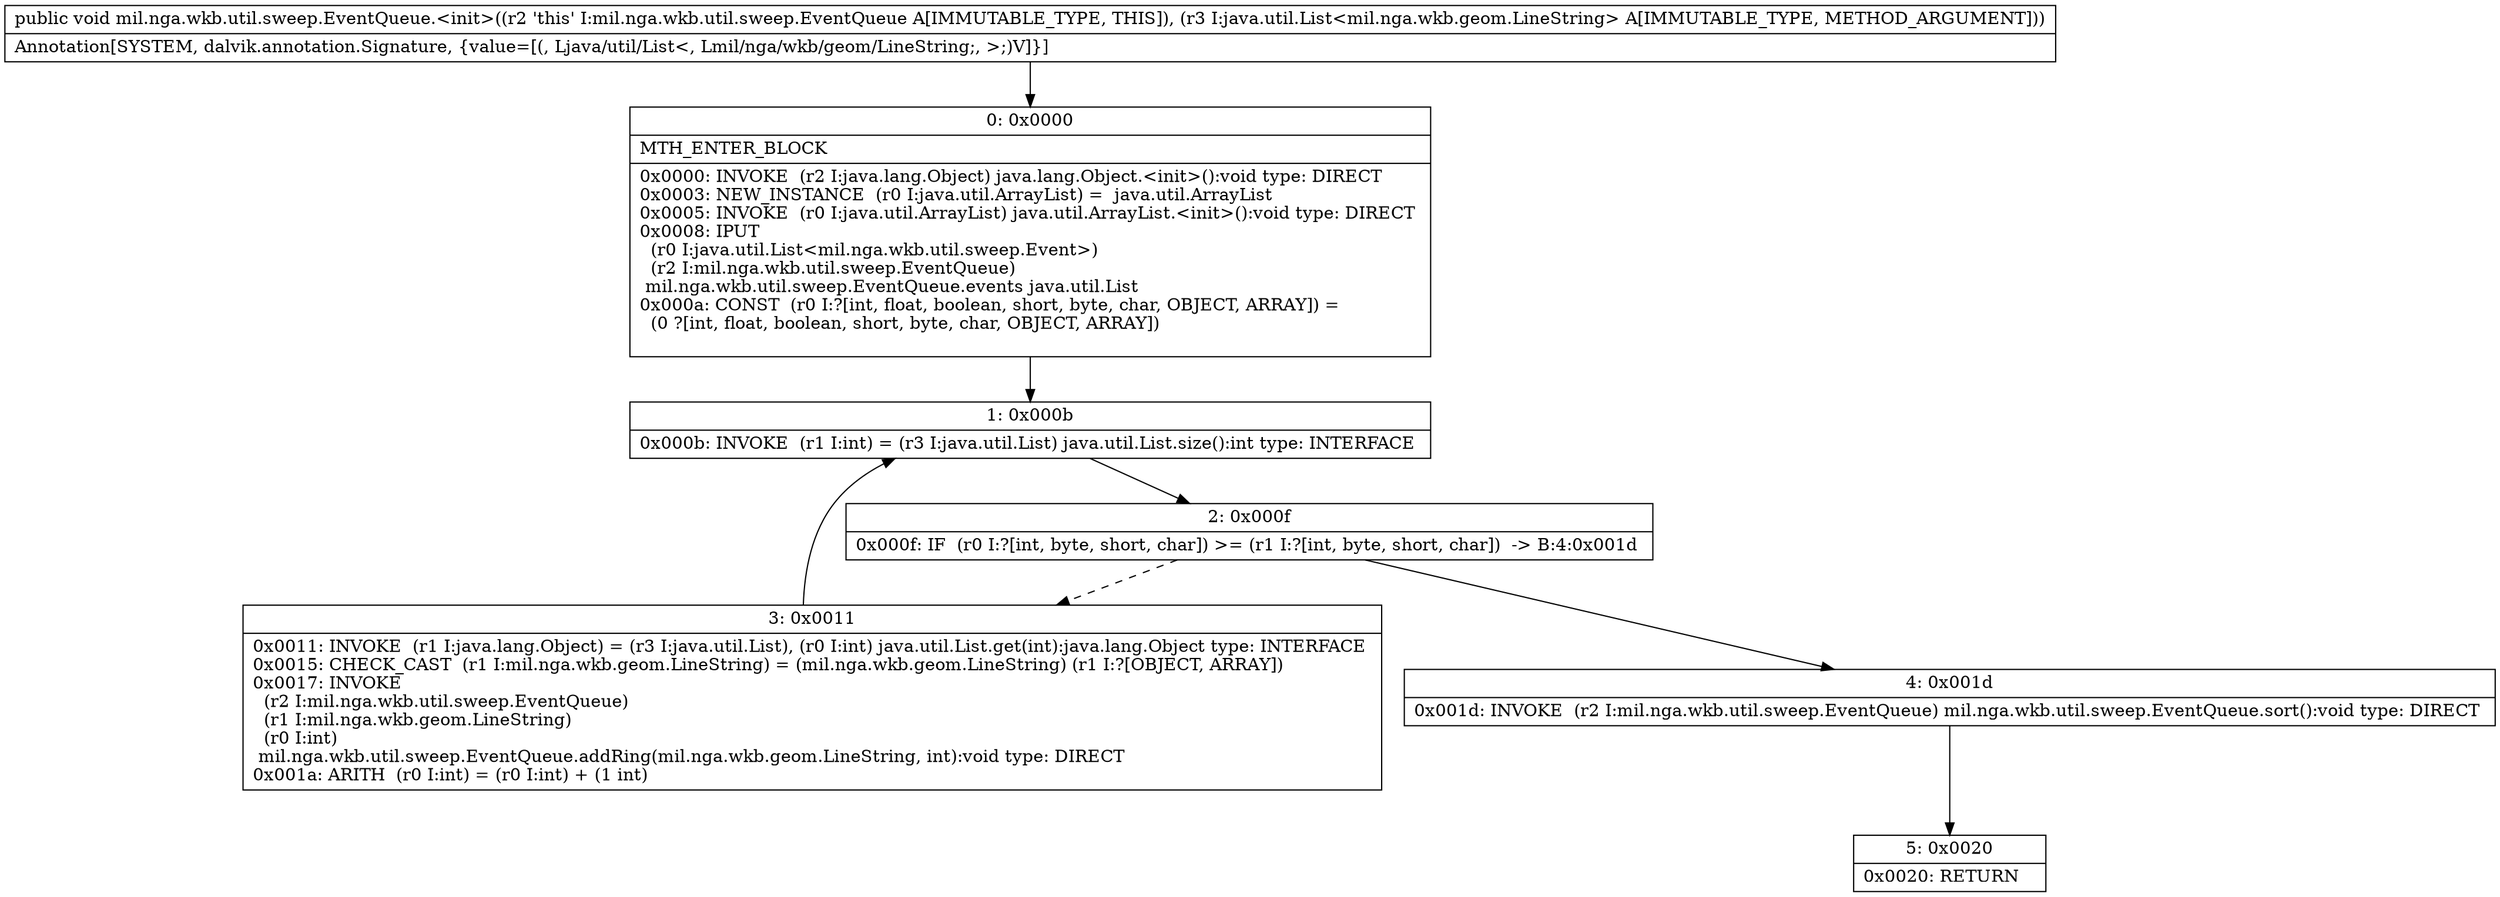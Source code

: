 digraph "CFG formil.nga.wkb.util.sweep.EventQueue.\<init\>(Ljava\/util\/List;)V" {
Node_0 [shape=record,label="{0\:\ 0x0000|MTH_ENTER_BLOCK\l|0x0000: INVOKE  (r2 I:java.lang.Object) java.lang.Object.\<init\>():void type: DIRECT \l0x0003: NEW_INSTANCE  (r0 I:java.util.ArrayList) =  java.util.ArrayList \l0x0005: INVOKE  (r0 I:java.util.ArrayList) java.util.ArrayList.\<init\>():void type: DIRECT \l0x0008: IPUT  \l  (r0 I:java.util.List\<mil.nga.wkb.util.sweep.Event\>)\l  (r2 I:mil.nga.wkb.util.sweep.EventQueue)\l mil.nga.wkb.util.sweep.EventQueue.events java.util.List \l0x000a: CONST  (r0 I:?[int, float, boolean, short, byte, char, OBJECT, ARRAY]) = \l  (0 ?[int, float, boolean, short, byte, char, OBJECT, ARRAY])\l \l}"];
Node_1 [shape=record,label="{1\:\ 0x000b|0x000b: INVOKE  (r1 I:int) = (r3 I:java.util.List) java.util.List.size():int type: INTERFACE \l}"];
Node_2 [shape=record,label="{2\:\ 0x000f|0x000f: IF  (r0 I:?[int, byte, short, char]) \>= (r1 I:?[int, byte, short, char])  \-\> B:4:0x001d \l}"];
Node_3 [shape=record,label="{3\:\ 0x0011|0x0011: INVOKE  (r1 I:java.lang.Object) = (r3 I:java.util.List), (r0 I:int) java.util.List.get(int):java.lang.Object type: INTERFACE \l0x0015: CHECK_CAST  (r1 I:mil.nga.wkb.geom.LineString) = (mil.nga.wkb.geom.LineString) (r1 I:?[OBJECT, ARRAY]) \l0x0017: INVOKE  \l  (r2 I:mil.nga.wkb.util.sweep.EventQueue)\l  (r1 I:mil.nga.wkb.geom.LineString)\l  (r0 I:int)\l mil.nga.wkb.util.sweep.EventQueue.addRing(mil.nga.wkb.geom.LineString, int):void type: DIRECT \l0x001a: ARITH  (r0 I:int) = (r0 I:int) + (1 int) \l}"];
Node_4 [shape=record,label="{4\:\ 0x001d|0x001d: INVOKE  (r2 I:mil.nga.wkb.util.sweep.EventQueue) mil.nga.wkb.util.sweep.EventQueue.sort():void type: DIRECT \l}"];
Node_5 [shape=record,label="{5\:\ 0x0020|0x0020: RETURN   \l}"];
MethodNode[shape=record,label="{public void mil.nga.wkb.util.sweep.EventQueue.\<init\>((r2 'this' I:mil.nga.wkb.util.sweep.EventQueue A[IMMUTABLE_TYPE, THIS]), (r3 I:java.util.List\<mil.nga.wkb.geom.LineString\> A[IMMUTABLE_TYPE, METHOD_ARGUMENT]))  | Annotation[SYSTEM, dalvik.annotation.Signature, \{value=[(, Ljava\/util\/List\<, Lmil\/nga\/wkb\/geom\/LineString;, \>;)V]\}]\l}"];
MethodNode -> Node_0;
Node_0 -> Node_1;
Node_1 -> Node_2;
Node_2 -> Node_3[style=dashed];
Node_2 -> Node_4;
Node_3 -> Node_1;
Node_4 -> Node_5;
}

